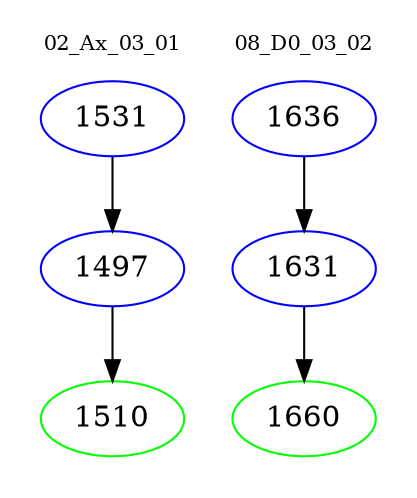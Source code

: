 digraph{
subgraph cluster_0 {
color = white
label = "02_Ax_03_01";
fontsize=10;
T0_1531 [label="1531", color="blue"]
T0_1531 -> T0_1497 [color="black"]
T0_1497 [label="1497", color="blue"]
T0_1497 -> T0_1510 [color="black"]
T0_1510 [label="1510", color="green"]
}
subgraph cluster_1 {
color = white
label = "08_D0_03_02";
fontsize=10;
T1_1636 [label="1636", color="blue"]
T1_1636 -> T1_1631 [color="black"]
T1_1631 [label="1631", color="blue"]
T1_1631 -> T1_1660 [color="black"]
T1_1660 [label="1660", color="green"]
}
}

